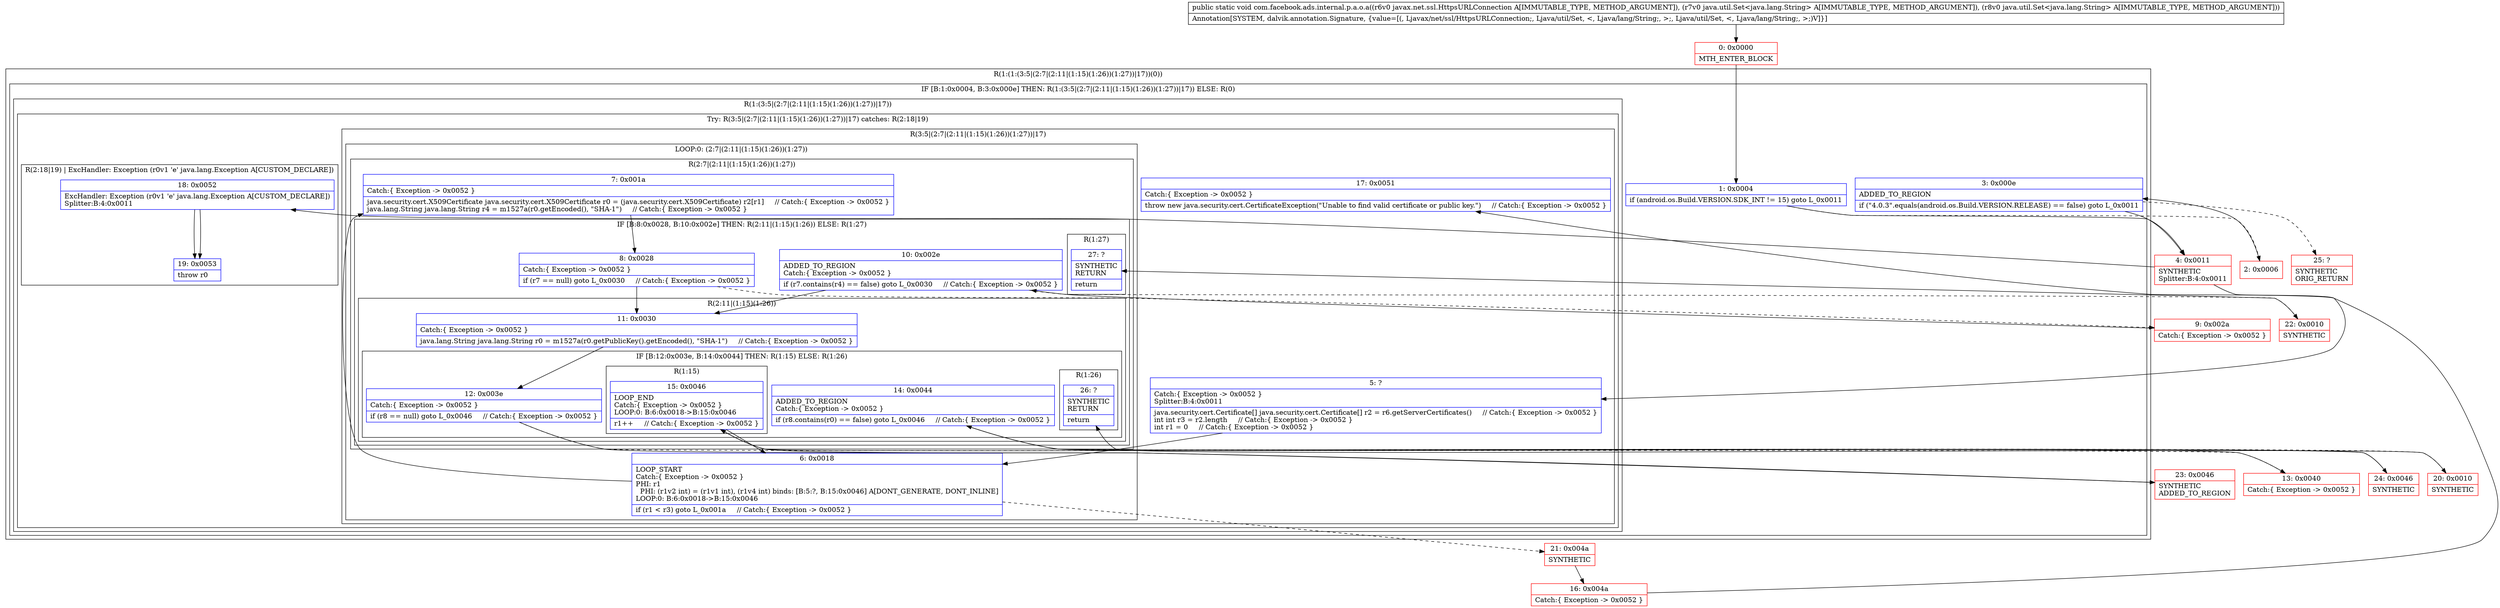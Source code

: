 digraph "CFG forcom.facebook.ads.internal.p.a.o.a(Ljavax\/net\/ssl\/HttpsURLConnection;Ljava\/util\/Set;Ljava\/util\/Set;)V" {
subgraph cluster_Region_846948008 {
label = "R(1:(1:(3:5|(2:7|(2:11|(1:15)(1:26))(1:27))|17))(0))";
node [shape=record,color=blue];
subgraph cluster_IfRegion_1826053976 {
label = "IF [B:1:0x0004, B:3:0x000e] THEN: R(1:(3:5|(2:7|(2:11|(1:15)(1:26))(1:27))|17)) ELSE: R(0)";
node [shape=record,color=blue];
Node_1 [shape=record,label="{1\:\ 0x0004|if (android.os.Build.VERSION.SDK_INT != 15) goto L_0x0011\l}"];
Node_3 [shape=record,label="{3\:\ 0x000e|ADDED_TO_REGION\l|if (\"4.0.3\".equals(android.os.Build.VERSION.RELEASE) == false) goto L_0x0011\l}"];
subgraph cluster_Region_1749886265 {
label = "R(1:(3:5|(2:7|(2:11|(1:15)(1:26))(1:27))|17))";
node [shape=record,color=blue];
subgraph cluster_TryCatchRegion_1917626320 {
label = "Try: R(3:5|(2:7|(2:11|(1:15)(1:26))(1:27))|17) catches: R(2:18|19)";
node [shape=record,color=blue];
subgraph cluster_Region_445180703 {
label = "R(3:5|(2:7|(2:11|(1:15)(1:26))(1:27))|17)";
node [shape=record,color=blue];
Node_5 [shape=record,label="{5\:\ ?|Catch:\{ Exception \-\> 0x0052 \}\lSplitter:B:4:0x0011\l|java.security.cert.Certificate[] java.security.cert.Certificate[] r2 = r6.getServerCertificates()     \/\/ Catch:\{ Exception \-\> 0x0052 \}\lint int r3 = r2.length     \/\/ Catch:\{ Exception \-\> 0x0052 \}\lint r1 = 0     \/\/ Catch:\{ Exception \-\> 0x0052 \}\l}"];
subgraph cluster_LoopRegion_44683765 {
label = "LOOP:0: (2:7|(2:11|(1:15)(1:26))(1:27))";
node [shape=record,color=blue];
Node_6 [shape=record,label="{6\:\ 0x0018|LOOP_START\lCatch:\{ Exception \-\> 0x0052 \}\lPHI: r1 \l  PHI: (r1v2 int) = (r1v1 int), (r1v4 int) binds: [B:5:?, B:15:0x0046] A[DONT_GENERATE, DONT_INLINE]\lLOOP:0: B:6:0x0018\-\>B:15:0x0046\l|if (r1 \< r3) goto L_0x001a     \/\/ Catch:\{ Exception \-\> 0x0052 \}\l}"];
subgraph cluster_Region_1188573849 {
label = "R(2:7|(2:11|(1:15)(1:26))(1:27))";
node [shape=record,color=blue];
Node_7 [shape=record,label="{7\:\ 0x001a|Catch:\{ Exception \-\> 0x0052 \}\l|java.security.cert.X509Certificate java.security.cert.X509Certificate r0 = (java.security.cert.X509Certificate) r2[r1]     \/\/ Catch:\{ Exception \-\> 0x0052 \}\ljava.lang.String java.lang.String r4 = m1527a(r0.getEncoded(), \"SHA\-1\")     \/\/ Catch:\{ Exception \-\> 0x0052 \}\l}"];
subgraph cluster_IfRegion_332593554 {
label = "IF [B:8:0x0028, B:10:0x002e] THEN: R(2:11|(1:15)(1:26)) ELSE: R(1:27)";
node [shape=record,color=blue];
Node_8 [shape=record,label="{8\:\ 0x0028|Catch:\{ Exception \-\> 0x0052 \}\l|if (r7 == null) goto L_0x0030     \/\/ Catch:\{ Exception \-\> 0x0052 \}\l}"];
Node_10 [shape=record,label="{10\:\ 0x002e|ADDED_TO_REGION\lCatch:\{ Exception \-\> 0x0052 \}\l|if (r7.contains(r4) == false) goto L_0x0030     \/\/ Catch:\{ Exception \-\> 0x0052 \}\l}"];
subgraph cluster_Region_337206642 {
label = "R(2:11|(1:15)(1:26))";
node [shape=record,color=blue];
Node_11 [shape=record,label="{11\:\ 0x0030|Catch:\{ Exception \-\> 0x0052 \}\l|java.lang.String java.lang.String r0 = m1527a(r0.getPublicKey().getEncoded(), \"SHA\-1\")     \/\/ Catch:\{ Exception \-\> 0x0052 \}\l}"];
subgraph cluster_IfRegion_1597547620 {
label = "IF [B:12:0x003e, B:14:0x0044] THEN: R(1:15) ELSE: R(1:26)";
node [shape=record,color=blue];
Node_12 [shape=record,label="{12\:\ 0x003e|Catch:\{ Exception \-\> 0x0052 \}\l|if (r8 == null) goto L_0x0046     \/\/ Catch:\{ Exception \-\> 0x0052 \}\l}"];
Node_14 [shape=record,label="{14\:\ 0x0044|ADDED_TO_REGION\lCatch:\{ Exception \-\> 0x0052 \}\l|if (r8.contains(r0) == false) goto L_0x0046     \/\/ Catch:\{ Exception \-\> 0x0052 \}\l}"];
subgraph cluster_Region_1226086236 {
label = "R(1:15)";
node [shape=record,color=blue];
Node_15 [shape=record,label="{15\:\ 0x0046|LOOP_END\lCatch:\{ Exception \-\> 0x0052 \}\lLOOP:0: B:6:0x0018\-\>B:15:0x0046\l|r1++     \/\/ Catch:\{ Exception \-\> 0x0052 \}\l}"];
}
subgraph cluster_Region_468439319 {
label = "R(1:26)";
node [shape=record,color=blue];
Node_26 [shape=record,label="{26\:\ ?|SYNTHETIC\lRETURN\l|return\l}"];
}
}
}
subgraph cluster_Region_1292918957 {
label = "R(1:27)";
node [shape=record,color=blue];
Node_27 [shape=record,label="{27\:\ ?|SYNTHETIC\lRETURN\l|return\l}"];
}
}
}
}
Node_17 [shape=record,label="{17\:\ 0x0051|Catch:\{ Exception \-\> 0x0052 \}\l|throw new java.security.cert.CertificateException(\"Unable to find valid certificate or public key.\")     \/\/ Catch:\{ Exception \-\> 0x0052 \}\l}"];
}
subgraph cluster_Region_1291186395 {
label = "R(2:18|19) | ExcHandler: Exception (r0v1 'e' java.lang.Exception A[CUSTOM_DECLARE])\l";
node [shape=record,color=blue];
Node_18 [shape=record,label="{18\:\ 0x0052|ExcHandler: Exception (r0v1 'e' java.lang.Exception A[CUSTOM_DECLARE])\lSplitter:B:4:0x0011\l}"];
Node_19 [shape=record,label="{19\:\ 0x0053|throw r0\l}"];
}
}
}
subgraph cluster_Region_1527819442 {
label = "R(0)";
node [shape=record,color=blue];
}
}
}
subgraph cluster_Region_1291186395 {
label = "R(2:18|19) | ExcHandler: Exception (r0v1 'e' java.lang.Exception A[CUSTOM_DECLARE])\l";
node [shape=record,color=blue];
Node_18 [shape=record,label="{18\:\ 0x0052|ExcHandler: Exception (r0v1 'e' java.lang.Exception A[CUSTOM_DECLARE])\lSplitter:B:4:0x0011\l}"];
Node_19 [shape=record,label="{19\:\ 0x0053|throw r0\l}"];
}
Node_0 [shape=record,color=red,label="{0\:\ 0x0000|MTH_ENTER_BLOCK\l}"];
Node_2 [shape=record,color=red,label="{2\:\ 0x0006}"];
Node_4 [shape=record,color=red,label="{4\:\ 0x0011|SYNTHETIC\lSplitter:B:4:0x0011\l}"];
Node_9 [shape=record,color=red,label="{9\:\ 0x002a|Catch:\{ Exception \-\> 0x0052 \}\l}"];
Node_13 [shape=record,color=red,label="{13\:\ 0x0040|Catch:\{ Exception \-\> 0x0052 \}\l}"];
Node_16 [shape=record,color=red,label="{16\:\ 0x004a|Catch:\{ Exception \-\> 0x0052 \}\l}"];
Node_20 [shape=record,color=red,label="{20\:\ 0x0010|SYNTHETIC\l}"];
Node_21 [shape=record,color=red,label="{21\:\ 0x004a|SYNTHETIC\l}"];
Node_22 [shape=record,color=red,label="{22\:\ 0x0010|SYNTHETIC\l}"];
Node_23 [shape=record,color=red,label="{23\:\ 0x0046|SYNTHETIC\lADDED_TO_REGION\l}"];
Node_24 [shape=record,color=red,label="{24\:\ 0x0046|SYNTHETIC\l}"];
Node_25 [shape=record,color=red,label="{25\:\ ?|SYNTHETIC\lORIG_RETURN\l}"];
MethodNode[shape=record,label="{public static void com.facebook.ads.internal.p.a.o.a((r6v0 javax.net.ssl.HttpsURLConnection A[IMMUTABLE_TYPE, METHOD_ARGUMENT]), (r7v0 java.util.Set\<java.lang.String\> A[IMMUTABLE_TYPE, METHOD_ARGUMENT]), (r8v0 java.util.Set\<java.lang.String\> A[IMMUTABLE_TYPE, METHOD_ARGUMENT]))  | Annotation[SYSTEM, dalvik.annotation.Signature, \{value=[(, Ljavax\/net\/ssl\/HttpsURLConnection;, Ljava\/util\/Set, \<, Ljava\/lang\/String;, \>;, Ljava\/util\/Set, \<, Ljava\/lang\/String;, \>;)V]\}]\l}"];
MethodNode -> Node_0;
Node_1 -> Node_2[style=dashed];
Node_1 -> Node_4;
Node_3 -> Node_4;
Node_3 -> Node_25[style=dashed];
Node_5 -> Node_6;
Node_6 -> Node_7;
Node_6 -> Node_21[style=dashed];
Node_7 -> Node_8;
Node_8 -> Node_9[style=dashed];
Node_8 -> Node_11;
Node_10 -> Node_11;
Node_10 -> Node_22[style=dashed];
Node_11 -> Node_12;
Node_12 -> Node_13[style=dashed];
Node_12 -> Node_23;
Node_14 -> Node_20[style=dashed];
Node_14 -> Node_24;
Node_15 -> Node_6;
Node_18 -> Node_19;
Node_18 -> Node_19;
Node_0 -> Node_1;
Node_2 -> Node_3;
Node_4 -> Node_5;
Node_4 -> Node_18;
Node_9 -> Node_10;
Node_13 -> Node_14;
Node_16 -> Node_17;
Node_20 -> Node_26;
Node_21 -> Node_16;
Node_22 -> Node_27;
Node_23 -> Node_15;
Node_24 -> Node_15;
}

